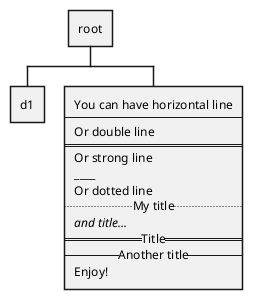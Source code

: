 @startwbs

* root
** d1
**:You can have horizontal line
----
Or double line
====
Or strong line
____
Or dotted line
..My title..
//and title... //
==Title==
--Another title--
Enjoy!;

@endwbs
